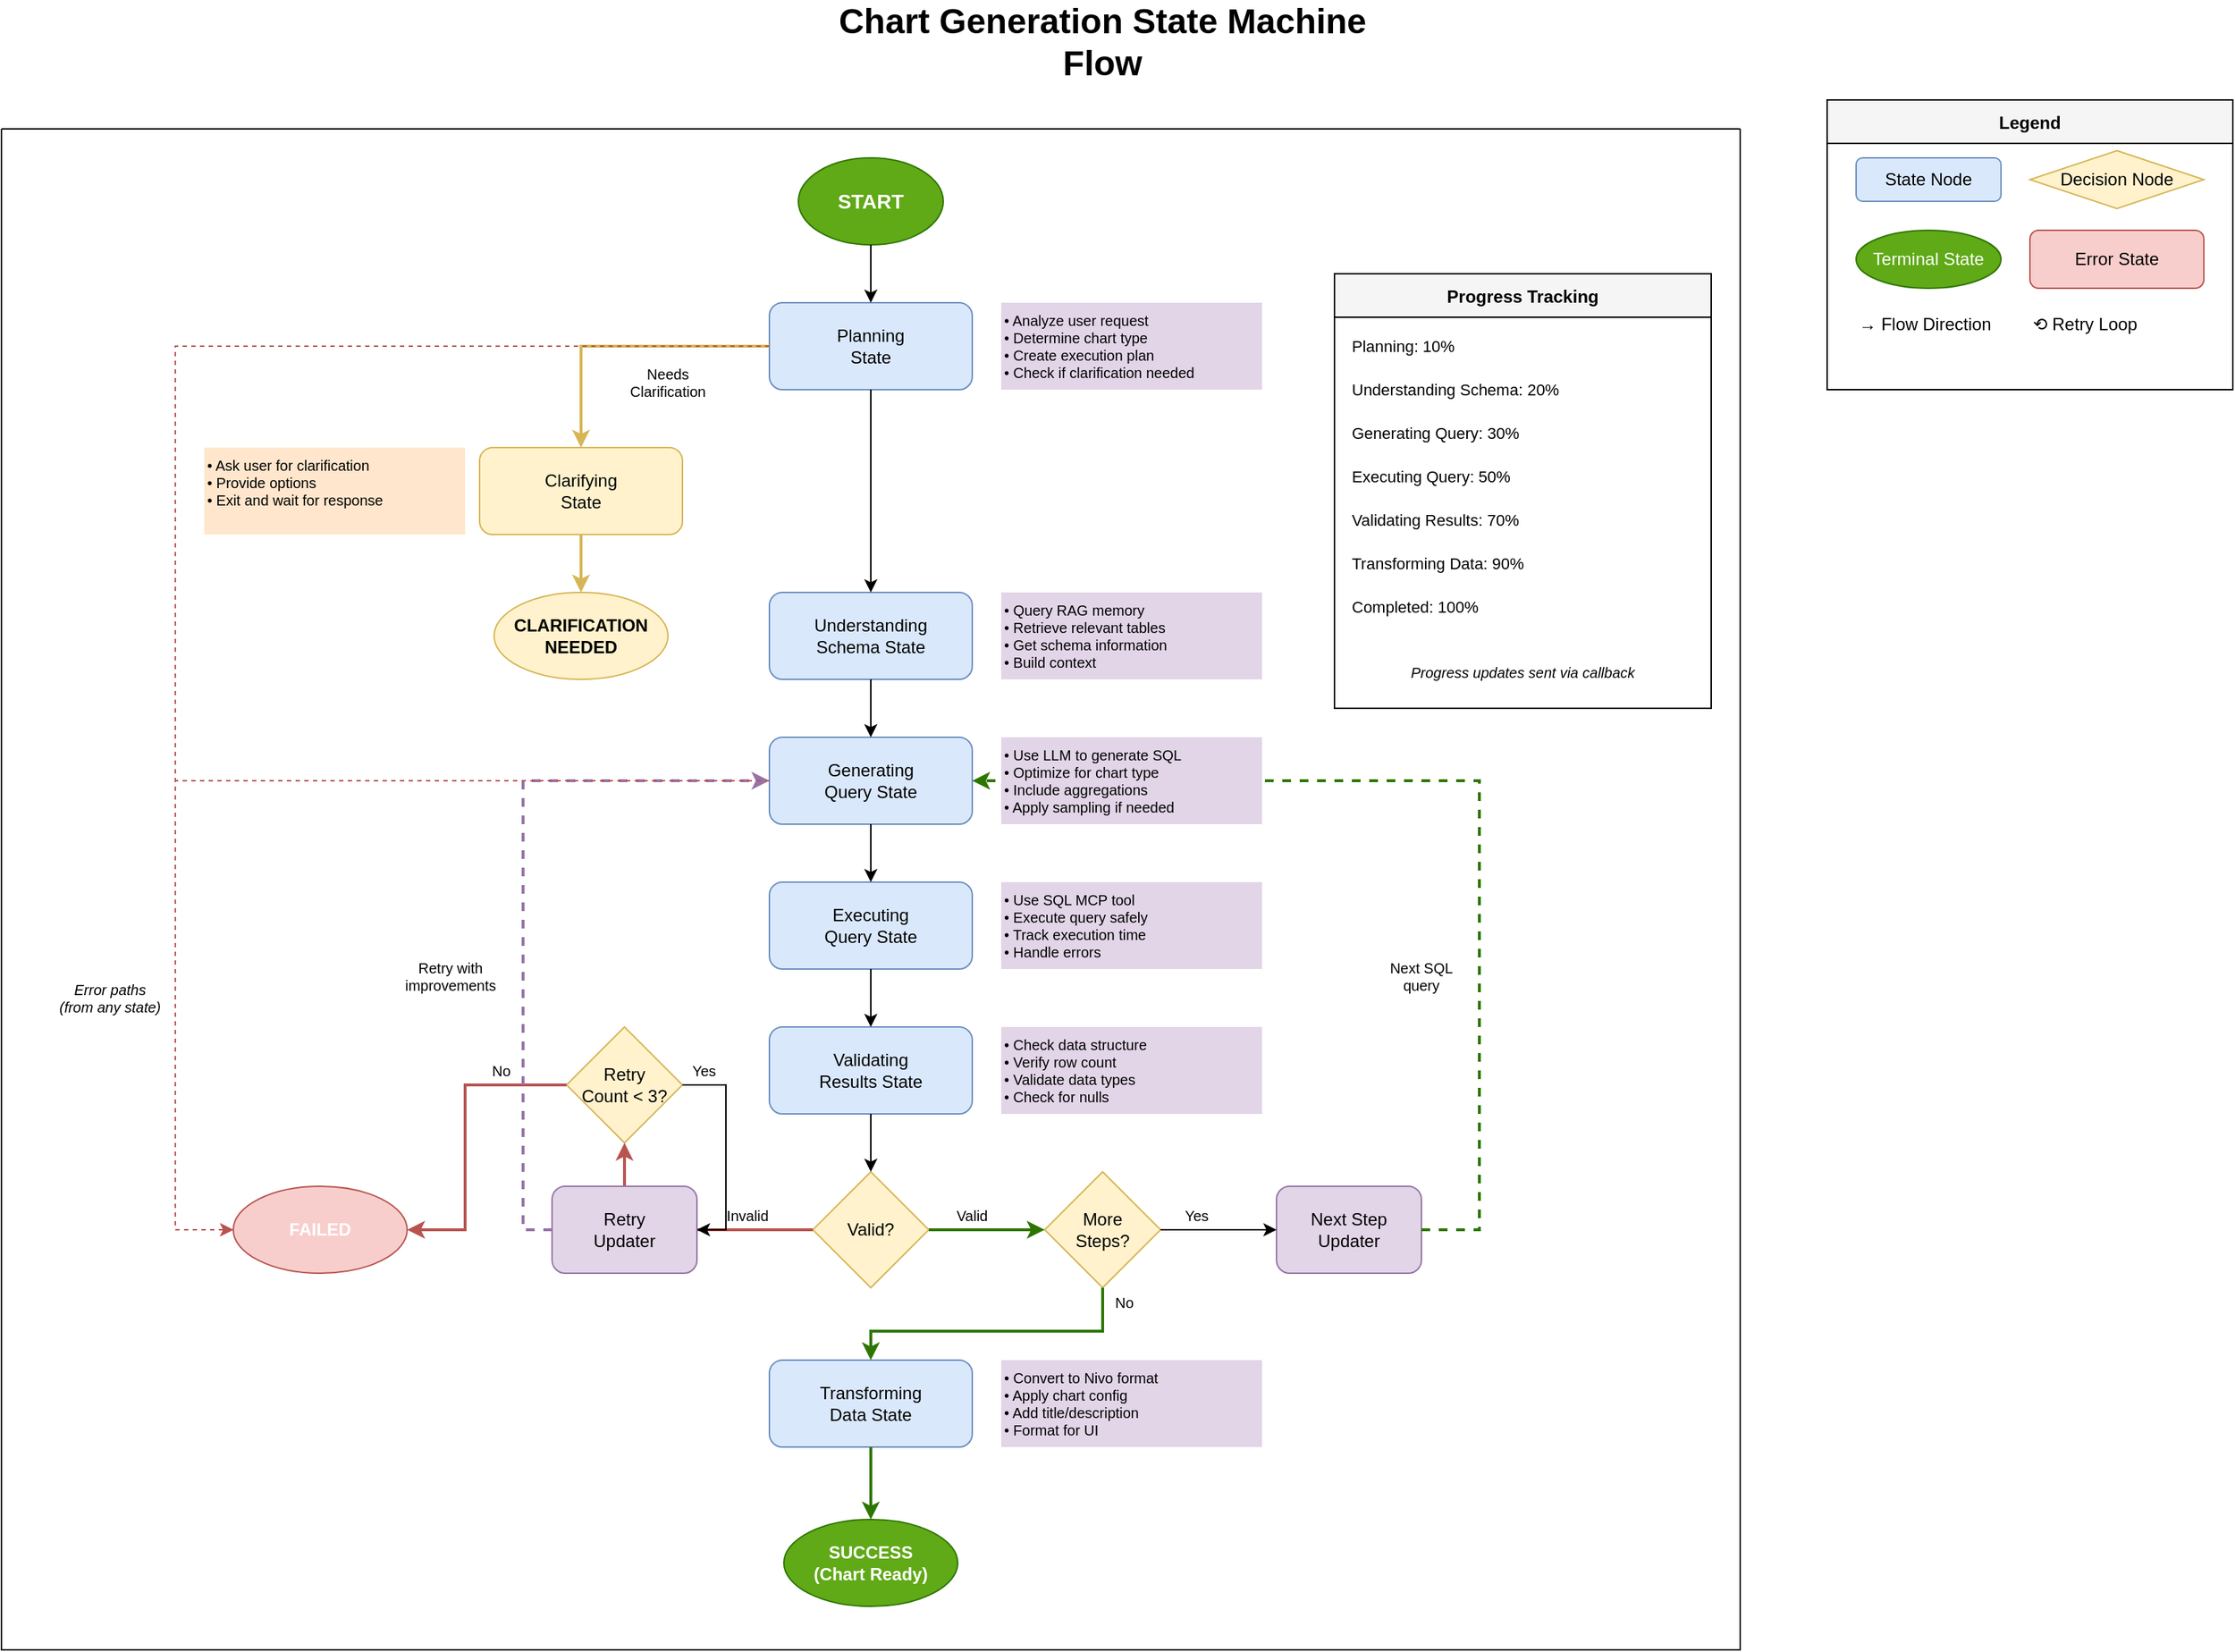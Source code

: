 <mxfile version="24.5.1" type="device">
  <diagram name="Chart Generation State Machine" id="chart-generation-flow">
    <mxGraphModel dx="1434" dy="844" grid="1" gridSize="10" guides="1" tooltips="1" connect="1" arrows="1" fold="1" page="1" pageScale="1" pageWidth="1600" pageHeight="1200" math="0" shadow="0">
      <root>
        <mxCell id="0" />
        <mxCell id="1" parent="0" />
        <mxCell id="title" value="Chart Generation State Machine Flow" style="text;html=1;strokeColor=none;fillColor=none;align=center;verticalAlign=middle;whiteSpace=wrap;rounded=0;fontSize=24;fontStyle=1" parent="1" vertex="1">
          <mxGeometry x="600" y="20" width="400" height="40" as="geometry" />
        </mxCell>
        <mxCell id="legend-container" value="Legend" style="swimlane;startSize=30;fillColor=#f5f5f5;" parent="1" vertex="1">
          <mxGeometry x="1300" y="80" width="280" height="200" as="geometry" />
        </mxCell>
        <mxCell id="legend-state" value="State Node" style="rounded=1;whiteSpace=wrap;html=1;fillColor=#dae8fc;strokeColor=#6c8ebf;" parent="legend-container" vertex="1">
          <mxGeometry x="20" y="40" width="100" height="30" as="geometry" />
        </mxCell>
        <mxCell id="legend-decision" value="Decision Node" style="rhombus;whiteSpace=wrap;html=1;fillColor=#fff2cc;strokeColor=#d6b656;" parent="legend-container" vertex="1">
          <mxGeometry x="140" y="35" width="120" height="40" as="geometry" />
        </mxCell>
        <mxCell id="legend-terminal" value="Terminal State" style="ellipse;whiteSpace=wrap;html=1;fillColor=#60a917;strokeColor=#2D7600;fontColor=#ffffff;" parent="legend-container" vertex="1">
          <mxGeometry x="20" y="90" width="100" height="40" as="geometry" />
        </mxCell>
        <mxCell id="legend-error" value="Error State" style="rounded=1;whiteSpace=wrap;html=1;fillColor=#f8cecc;strokeColor=#b85450;" parent="legend-container" vertex="1">
          <mxGeometry x="140" y="90" width="120" height="40" as="geometry" />
        </mxCell>
        <mxCell id="legend-edge" value="→ Flow Direction" style="text;html=1;strokeColor=none;fillColor=none;align=left;verticalAlign=middle;whiteSpace=wrap;rounded=0;" parent="legend-container" vertex="1">
          <mxGeometry x="20" y="140" width="100" height="30" as="geometry" />
        </mxCell>
        <mxCell id="legend-retry" value="⟲ Retry Loop" style="text;html=1;strokeColor=none;fillColor=none;align=left;verticalAlign=middle;whiteSpace=wrap;rounded=0;" parent="legend-container" vertex="1">
          <mxGeometry x="140" y="140" width="120" height="30" as="geometry" />
        </mxCell>
        <mxCell id="state-machine-container" value="" style="swimlane;startSize=0;" parent="1" vertex="1">
          <mxGeometry x="40" y="100" width="1200" height="1050" as="geometry" />
        </mxCell>
        <mxCell id="start" value="START" style="ellipse;whiteSpace=wrap;html=1;fillColor=#60a917;strokeColor=#2D7600;fontColor=#ffffff;fontSize=14;fontStyle=1;" parent="state-machine-container" vertex="1">
          <mxGeometry x="550" y="20" width="100" height="60" as="geometry" />
        </mxCell>
        <mxCell id="planning" value="Planning&#xa;State" style="rounded=1;whiteSpace=wrap;html=1;fillColor=#dae8fc;strokeColor=#6c8ebf;fontSize=12;" parent="state-machine-container" vertex="1">
          <mxGeometry x="530" y="120" width="140" height="60" as="geometry" />
        </mxCell>
        <mxCell id="planning-details" value="• Analyze user request&#xa;• Determine chart type&#xa;• Create execution plan&#xa;• Check if clarification needed" style="text;html=1;strokeColor=none;fillColor=#e1d5e7;align=left;verticalAlign=top;whiteSpace=wrap;rounded=0;fontSize=10;" parent="state-machine-container" vertex="1">
          <mxGeometry x="690" y="120" width="180" height="60" as="geometry" />
        </mxCell>
        <mxCell id="clarifying" value="Clarifying&#xa;State" style="rounded=1;whiteSpace=wrap;html=1;fillColor=#fff2cc;strokeColor=#d6b656;fontSize=12;" parent="state-machine-container" vertex="1">
          <mxGeometry x="330" y="220" width="140" height="60" as="geometry" />
        </mxCell>
        <mxCell id="clarifying-details" value="• Ask user for clarification&#xa;• Provide options&#xa;• Exit and wait for response" style="text;html=1;strokeColor=none;fillColor=#ffe6cc;align=left;verticalAlign=top;whiteSpace=wrap;rounded=0;fontSize=10;" parent="state-machine-container" vertex="1">
          <mxGeometry x="140" y="220" width="180" height="60" as="geometry" />
        </mxCell>
        <mxCell id="understanding-schema" value="Understanding&#xa;Schema State" style="rounded=1;whiteSpace=wrap;html=1;fillColor=#dae8fc;strokeColor=#6c8ebf;fontSize=12;" parent="state-machine-container" vertex="1">
          <mxGeometry x="530" y="320" width="140" height="60" as="geometry" />
        </mxCell>
        <mxCell id="schema-details" value="• Query RAG memory&#xa;• Retrieve relevant tables&#xa;• Get schema information&#xa;• Build context" style="text;html=1;strokeColor=none;fillColor=#e1d5e7;align=left;verticalAlign=top;whiteSpace=wrap;rounded=0;fontSize=10;" parent="state-machine-container" vertex="1">
          <mxGeometry x="690" y="320" width="180" height="60" as="geometry" />
        </mxCell>
        <mxCell id="generating-query" value="Generating&#xa;Query State" style="rounded=1;whiteSpace=wrap;html=1;fillColor=#dae8fc;strokeColor=#6c8ebf;fontSize=12;" parent="state-machine-container" vertex="1">
          <mxGeometry x="530" y="420" width="140" height="60" as="geometry" />
        </mxCell>
        <mxCell id="executing-query" value="Executing&#xa;Query State" style="rounded=1;whiteSpace=wrap;html=1;fillColor=#dae8fc;strokeColor=#6c8ebf;fontSize=12;" parent="state-machine-container" vertex="1">
          <mxGeometry x="530" y="520" width="140" height="60" as="geometry" />
        </mxCell>
        <mxCell id="execute-details" value="• Use SQL MCP tool&#xa;• Execute query safely&#xa;• Track execution time&#xa;• Handle errors" style="text;html=1;strokeColor=none;fillColor=#e1d5e7;align=left;verticalAlign=top;whiteSpace=wrap;rounded=0;fontSize=10;" parent="state-machine-container" vertex="1">
          <mxGeometry x="690" y="520" width="180" height="60" as="geometry" />
        </mxCell>
        <mxCell id="validating-results" value="Validating&#xa;Results State" style="rounded=1;whiteSpace=wrap;html=1;fillColor=#dae8fc;strokeColor=#6c8ebf;fontSize=12;" parent="state-machine-container" vertex="1">
          <mxGeometry x="530" y="620" width="140" height="60" as="geometry" />
        </mxCell>
        <mxCell id="validate-details" value="• Check data structure&#xa;• Verify row count&#xa;• Validate data types&#xa;• Check for nulls" style="text;html=1;strokeColor=none;fillColor=#e1d5e7;align=left;verticalAlign=top;whiteSpace=wrap;rounded=0;fontSize=10;" parent="state-machine-container" vertex="1">
          <mxGeometry x="690" y="620" width="180" height="60" as="geometry" />
        </mxCell>
        <mxCell id="validation-decision" value="Valid?" style="rhombus;whiteSpace=wrap;html=1;fillColor=#fff2cc;strokeColor=#d6b656;fontSize=12;" parent="state-machine-container" vertex="1">
          <mxGeometry x="560" y="720" width="80" height="80" as="geometry" />
        </mxCell>
        <mxCell id="retry-check" value="Retry&#xa;Count &lt; 3?" style="rhombus;whiteSpace=wrap;html=1;fillColor=#fff2cc;strokeColor=#d6b656;fontSize=12;" parent="state-machine-container" vertex="1">
          <mxGeometry x="390" y="620" width="80" height="80" as="geometry" />
        </mxCell>
        <mxCell id="next-step-check" value="More&#xa;Steps?" style="rhombus;whiteSpace=wrap;html=1;fillColor=#fff2cc;strokeColor=#d6b656;fontSize=12;" parent="state-machine-container" vertex="1">
          <mxGeometry x="720" y="720" width="80" height="80" as="geometry" />
        </mxCell>
        <mxCell id="next-step-updater" value="Next Step&#xa;Updater" style="rounded=1;whiteSpace=wrap;html=1;fillColor=#e1d5e7;strokeColor=#9673a6;fontSize=12;" parent="state-machine-container" vertex="1">
          <mxGeometry x="880" y="730" width="100" height="60" as="geometry" />
        </mxCell>
        <mxCell id="transforming-data" value="Transforming&#xa;Data State" style="rounded=1;whiteSpace=wrap;html=1;fillColor=#dae8fc;strokeColor=#6c8ebf;fontSize=12;" parent="state-machine-container" vertex="1">
          <mxGeometry x="530" y="850" width="140" height="60" as="geometry" />
        </mxCell>
        <mxCell id="transform-details" value="• Convert to Nivo format&#xa;• Apply chart config&#xa;• Add title/description&#xa;• Format for UI" style="text;html=1;strokeColor=none;fillColor=#e1d5e7;align=left;verticalAlign=top;whiteSpace=wrap;rounded=0;fontSize=10;" parent="state-machine-container" vertex="1">
          <mxGeometry x="690" y="850" width="180" height="60" as="geometry" />
        </mxCell>
        <mxCell id="end-success" value="SUCCESS&#xa;(Chart Ready)" style="ellipse;whiteSpace=wrap;html=1;fillColor=#60a917;strokeColor=#2D7600;fontColor=#ffffff;fontSize=12;fontStyle=1;" parent="state-machine-container" vertex="1">
          <mxGeometry x="540" y="960" width="120" height="60" as="geometry" />
        </mxCell>
        <mxCell id="end-clarify" value="CLARIFICATION&#xa;NEEDED" style="ellipse;whiteSpace=wrap;html=1;fillColor=#fff2cc;strokeColor=#d6b656;fontSize=12;fontStyle=1;" parent="state-machine-container" vertex="1">
          <mxGeometry x="340" y="320" width="120" height="60" as="geometry" />
        </mxCell>
        <mxCell id="end-error" value="FAILED" style="ellipse;whiteSpace=wrap;html=1;fillColor=#f8cecc;strokeColor=#b85450;fontColor=#ffffff;fontSize=12;fontStyle=1;" parent="state-machine-container" vertex="1">
          <mxGeometry x="160" y="730" width="120" height="60" as="geometry" />
        </mxCell>
        <mxCell id="progress-container" value="Progress Tracking" style="swimlane;startSize=30;fillColor=#f5f5f5;" parent="state-machine-container" vertex="1">
          <mxGeometry x="920" y="100" width="260" height="300" as="geometry" />
        </mxCell>
        <mxCell id="progress-10" value="Planning: 10%" style="text;html=1;strokeColor=none;fillColor=none;align=left;verticalAlign=middle;whiteSpace=wrap;rounded=0;fontSize=11;" parent="progress-container" vertex="1">
          <mxGeometry x="10" y="40" width="240" height="20" as="geometry" />
        </mxCell>
        <mxCell id="progress-20" value="Understanding Schema: 20%" style="text;html=1;strokeColor=none;fillColor=none;align=left;verticalAlign=middle;whiteSpace=wrap;rounded=0;fontSize=11;" parent="progress-container" vertex="1">
          <mxGeometry x="10" y="70" width="240" height="20" as="geometry" />
        </mxCell>
        <mxCell id="progress-30" value="Generating Query: 30%" style="text;html=1;strokeColor=none;fillColor=none;align=left;verticalAlign=middle;whiteSpace=wrap;rounded=0;fontSize=11;" parent="progress-container" vertex="1">
          <mxGeometry x="10" y="100" width="240" height="20" as="geometry" />
        </mxCell>
        <mxCell id="progress-50" value="Executing Query: 50%" style="text;html=1;strokeColor=none;fillColor=none;align=left;verticalAlign=middle;whiteSpace=wrap;rounded=0;fontSize=11;" parent="progress-container" vertex="1">
          <mxGeometry x="10" y="130" width="240" height="20" as="geometry" />
        </mxCell>
        <mxCell id="progress-70" value="Validating Results: 70%" style="text;html=1;strokeColor=none;fillColor=none;align=left;verticalAlign=middle;whiteSpace=wrap;rounded=0;fontSize=11;" parent="progress-container" vertex="1">
          <mxGeometry x="10" y="160" width="240" height="20" as="geometry" />
        </mxCell>
        <mxCell id="progress-90" value="Transforming Data: 90%" style="text;html=1;strokeColor=none;fillColor=none;align=left;verticalAlign=middle;whiteSpace=wrap;rounded=0;fontSize=11;" parent="progress-container" vertex="1">
          <mxGeometry x="10" y="190" width="240" height="20" as="geometry" />
        </mxCell>
        <mxCell id="progress-100" value="Completed: 100%" style="text;html=1;strokeColor=none;fillColor=none;align=left;verticalAlign=middle;whiteSpace=wrap;rounded=0;fontSize=11;" parent="progress-container" vertex="1">
          <mxGeometry x="10" y="220" width="240" height="20" as="geometry" />
        </mxCell>
        <mxCell id="progress-note" value="Progress updates sent via callback" style="text;html=1;strokeColor=none;fillColor=none;align=center;verticalAlign=middle;whiteSpace=wrap;rounded=0;fontSize=10;fontStyle=2;" parent="progress-container" vertex="1">
          <mxGeometry x="10" y="260" width="240" height="30" as="geometry" />
        </mxCell>
        <mxCell id="flow-start-planning" style="edgeStyle=orthogonalEdgeStyle;rounded=0;orthogonalLoop=1;jettySize=auto;html=1;entryX=0.5;entryY=0;entryDx=0;entryDy=0;" parent="state-machine-container" source="start" target="planning" edge="1">
          <mxGeometry relative="1" as="geometry" />
        </mxCell>
        <mxCell id="flow-planning-clarify" style="edgeStyle=orthogonalEdgeStyle;rounded=0;orthogonalLoop=1;jettySize=auto;html=1;strokeColor=#d6b656;strokeWidth=2;" parent="state-machine-container" source="planning" target="clarifying" edge="1">
          <mxGeometry relative="1" as="geometry">
            <Array as="points">
              <mxPoint x="400" y="150" />
            </Array>
          </mxGeometry>
        </mxCell>
        <mxCell id="label-clarify" value="Needs&#xa;Clarification" style="text;html=1;strokeColor=none;fillColor=none;align=center;verticalAlign=middle;whiteSpace=wrap;rounded=0;fontSize=10;" parent="state-machine-container" vertex="1">
          <mxGeometry x="420" y="160" width="80" height="30" as="geometry" />
        </mxCell>
        <mxCell id="flow-planning-schema" style="edgeStyle=orthogonalEdgeStyle;rounded=0;orthogonalLoop=1;jettySize=auto;html=1;" parent="state-machine-container" source="planning" target="understanding-schema" edge="1">
          <mxGeometry relative="1" as="geometry" />
        </mxCell>
        <mxCell id="flow-clarify-end" style="edgeStyle=orthogonalEdgeStyle;rounded=0;orthogonalLoop=1;jettySize=auto;html=1;strokeColor=#d6b656;strokeWidth=2;" parent="state-machine-container" source="clarifying" target="end-clarify" edge="1">
          <mxGeometry relative="1" as="geometry" />
        </mxCell>
        <mxCell id="flow-schema-query" style="edgeStyle=orthogonalEdgeStyle;rounded=0;orthogonalLoop=1;jettySize=auto;html=1;" parent="state-machine-container" source="understanding-schema" target="generating-query" edge="1">
          <mxGeometry relative="1" as="geometry" />
        </mxCell>
        <mxCell id="flow-query-execute" style="edgeStyle=orthogonalEdgeStyle;rounded=0;orthogonalLoop=1;jettySize=auto;html=1;" parent="state-machine-container" source="generating-query" target="executing-query" edge="1">
          <mxGeometry relative="1" as="geometry" />
        </mxCell>
        <mxCell id="flow-execute-validate" style="edgeStyle=orthogonalEdgeStyle;rounded=0;orthogonalLoop=1;jettySize=auto;html=1;" parent="state-machine-container" source="executing-query" target="validating-results" edge="1">
          <mxGeometry relative="1" as="geometry" />
        </mxCell>
        <mxCell id="flow-validate-decision" style="edgeStyle=orthogonalEdgeStyle;rounded=0;orthogonalLoop=1;jettySize=auto;html=1;" parent="state-machine-container" source="validating-results" target="validation-decision" edge="1">
          <mxGeometry relative="1" as="geometry" />
        </mxCell>
        <mxCell id="flow-decision-retry" style="edgeStyle=orthogonalEdgeStyle;rounded=0;orthogonalLoop=1;jettySize=auto;html=1;strokeColor=#b85450;strokeWidth=2;" parent="state-machine-container" source="validation-decision" target="retry-check" edge="1">
          <mxGeometry relative="1" as="geometry">
            <Array as="points">
              <mxPoint x="430" y="760" />
            </Array>
          </mxGeometry>
        </mxCell>
        <mxCell id="label-invalid" value="Invalid" style="text;html=1;strokeColor=none;fillColor=none;align=center;verticalAlign=middle;whiteSpace=wrap;rounded=0;fontSize=10;" parent="state-machine-container" vertex="1">
          <mxGeometry x="490" y="740" width="50" height="20" as="geometry" />
        </mxCell>
        <mxCell id="flow-retry-check-no" style="edgeStyle=orthogonalEdgeStyle;rounded=0;orthogonalLoop=1;jettySize=auto;html=1;strokeColor=#b85450;strokeWidth=2;" parent="state-machine-container" source="retry-check" target="end-error" edge="1">
          <mxGeometry relative="1" as="geometry">
            <Array as="points">
              <mxPoint x="320" y="660" />
              <mxPoint x="320" y="760" />
            </Array>
          </mxGeometry>
        </mxCell>
        <mxCell id="label-retry-no" value="No" style="text;html=1;strokeColor=none;fillColor=none;align=center;verticalAlign=middle;whiteSpace=wrap;rounded=0;fontSize=10;" parent="state-machine-container" vertex="1">
          <mxGeometry x="330" y="640" width="30" height="20" as="geometry" />
        </mxCell>
        <mxCell id="flow-retry-updater-query" style="edgeStyle=orthogonalEdgeStyle;rounded=0;orthogonalLoop=1;jettySize=auto;html=1;strokeColor=#9673a6;strokeWidth=2;dashed=1;" parent="state-machine-container" source="retry-updater" target="generating-query" edge="1">
          <mxGeometry relative="1" as="geometry">
            <Array as="points">
              <mxPoint x="360" y="760" />
              <mxPoint x="360" y="450" />
            </Array>
          </mxGeometry>
        </mxCell>
        <mxCell id="label-retry-loop" value="Retry with&#xa;improvements" style="text;html=1;strokeColor=none;fillColor=none;align=center;verticalAlign=middle;whiteSpace=wrap;rounded=0;fontSize=10;" parent="state-machine-container" vertex="1">
          <mxGeometry x="270" y="570" width="80" height="30" as="geometry" />
        </mxCell>
        <mxCell id="flow-decision-next" style="edgeStyle=orthogonalEdgeStyle;rounded=0;orthogonalLoop=1;jettySize=auto;html=1;strokeColor=#2D7600;strokeWidth=2;" parent="state-machine-container" source="validation-decision" target="next-step-check" edge="1">
          <mxGeometry relative="1" as="geometry">
            <Array as="points">
              <mxPoint x="700" y="760" />
            </Array>
          </mxGeometry>
        </mxCell>
        <mxCell id="label-valid" value="Valid" style="text;html=1;strokeColor=none;fillColor=none;align=center;verticalAlign=middle;whiteSpace=wrap;rounded=0;fontSize=10;" parent="state-machine-container" vertex="1">
          <mxGeometry x="650" y="740" width="40" height="20" as="geometry" />
        </mxCell>
        <mxCell id="flow-next-check-yes" style="edgeStyle=orthogonalEdgeStyle;rounded=0;orthogonalLoop=1;jettySize=auto;html=1;" parent="state-machine-container" source="next-step-check" target="next-step-updater" edge="1">
          <mxGeometry relative="1" as="geometry" />
        </mxCell>
        <mxCell id="label-next-yes" value="Yes" style="text;html=1;strokeColor=none;fillColor=none;align=center;verticalAlign=middle;whiteSpace=wrap;rounded=0;fontSize=10;" parent="state-machine-container" vertex="1">
          <mxGeometry x="810" y="740" width="30" height="20" as="geometry" />
        </mxCell>
        <mxCell id="flow-next-check-no" style="edgeStyle=orthogonalEdgeStyle;rounded=0;orthogonalLoop=1;jettySize=auto;html=1;strokeColor=#2D7600;strokeWidth=2;" parent="state-machine-container" source="next-step-check" target="transforming-data" edge="1">
          <mxGeometry relative="1" as="geometry">
            <Array as="points">
              <mxPoint x="760" y="830" />
              <mxPoint x="600" y="830" />
            </Array>
          </mxGeometry>
        </mxCell>
        <mxCell id="label-next-no" value="No" style="text;html=1;strokeColor=none;fillColor=none;align=center;verticalAlign=middle;whiteSpace=wrap;rounded=0;fontSize=10;" parent="state-machine-container" vertex="1">
          <mxGeometry x="760" y="800" width="30" height="20" as="geometry" />
        </mxCell>
        <mxCell id="flow-next-updater-query" style="edgeStyle=orthogonalEdgeStyle;rounded=0;orthogonalLoop=1;jettySize=auto;html=1;strokeColor=#2D7600;strokeWidth=2;dashed=1;" parent="state-machine-container" source="next-step-updater" target="generating-query" edge="1">
          <mxGeometry relative="1" as="geometry">
            <Array as="points">
              <mxPoint x="1020" y="760" />
              <mxPoint x="1020" y="450" />
            </Array>
          </mxGeometry>
        </mxCell>
        <mxCell id="label-next-loop" value="Next SQL&#xa;query" style="text;html=1;strokeColor=none;fillColor=none;align=center;verticalAlign=middle;whiteSpace=wrap;rounded=0;fontSize=10;" parent="state-machine-container" vertex="1">
          <mxGeometry x="950" y="570" width="60" height="30" as="geometry" />
        </mxCell>
        <mxCell id="flow-transform-success" style="edgeStyle=orthogonalEdgeStyle;rounded=0;orthogonalLoop=1;jettySize=auto;html=1;strokeColor=#2D7600;strokeWidth=2;" parent="state-machine-container" source="transforming-data" target="end-success" edge="1">
          <mxGeometry relative="1" as="geometry" />
        </mxCell>
        <mxCell id="flow-planning-error" style="edgeStyle=orthogonalEdgeStyle;rounded=0;orthogonalLoop=1;jettySize=auto;html=1;strokeColor=#b85450;strokeWidth=1;dashed=1;" parent="state-machine-container" source="planning" target="end-error" edge="1">
          <mxGeometry relative="1" as="geometry">
            <Array as="points">
              <mxPoint x="120" y="150" />
              <mxPoint x="120" y="760" />
            </Array>
          </mxGeometry>
        </mxCell>
        <mxCell id="flow-query-error" style="edgeStyle=orthogonalEdgeStyle;rounded=0;orthogonalLoop=1;jettySize=auto;html=1;strokeColor=#b85450;strokeWidth=1;dashed=1;" parent="state-machine-container" source="generating-query" target="end-error" edge="1">
          <mxGeometry relative="1" as="geometry">
            <Array as="points">
              <mxPoint x="120" y="450" />
              <mxPoint x="120" y="760" />
            </Array>
          </mxGeometry>
        </mxCell>
        <mxCell id="label-errors" value="Error paths&#xa;(from any state)" style="text;html=1;strokeColor=none;fillColor=none;align=center;verticalAlign=middle;whiteSpace=wrap;rounded=0;fontSize=10;fontStyle=2;" parent="state-machine-container" vertex="1">
          <mxGeometry x="30" y="580" width="90" height="40" as="geometry" />
        </mxCell>
        <mxCell id="query-details" value="• Use LLM to generate SQL&#xa;• Optimize for chart type&#xa;• Include aggregations&#xa;• Apply sampling if needed" style="text;html=1;strokeColor=none;fillColor=#e1d5e7;align=left;verticalAlign=top;whiteSpace=wrap;rounded=0;fontSize=10;" parent="state-machine-container" vertex="1">
          <mxGeometry x="690" y="420" width="180" height="60" as="geometry" />
        </mxCell>
        <mxCell id="retry-updater" value="Retry&#xa;Updater" style="rounded=1;whiteSpace=wrap;html=1;fillColor=#e1d5e7;strokeColor=#9673a6;fontSize=12;" parent="state-machine-container" vertex="1">
          <mxGeometry x="380" y="730" width="100" height="60" as="geometry" />
        </mxCell>
        <mxCell id="HwZtRe-QSnyD7GL6EFwl-2" value="Yes" style="text;html=1;strokeColor=none;fillColor=none;align=center;verticalAlign=middle;whiteSpace=wrap;rounded=0;fontSize=10;" parent="state-machine-container" vertex="1">
          <mxGeometry x="470" y="640" width="30" height="20" as="geometry" />
        </mxCell>
        <mxCell id="HwZtRe-QSnyD7GL6EFwl-1" style="edgeStyle=orthogonalEdgeStyle;rounded=0;orthogonalLoop=1;jettySize=auto;html=1;exitX=1;exitY=0.5;exitDx=0;exitDy=0;entryX=1;entryY=0.5;entryDx=0;entryDy=0;" parent="state-machine-container" source="retry-check" target="retry-updater" edge="1">
          <mxGeometry relative="1" as="geometry" />
        </mxCell>
      </root>
    </mxGraphModel>
  </diagram>
</mxfile>
